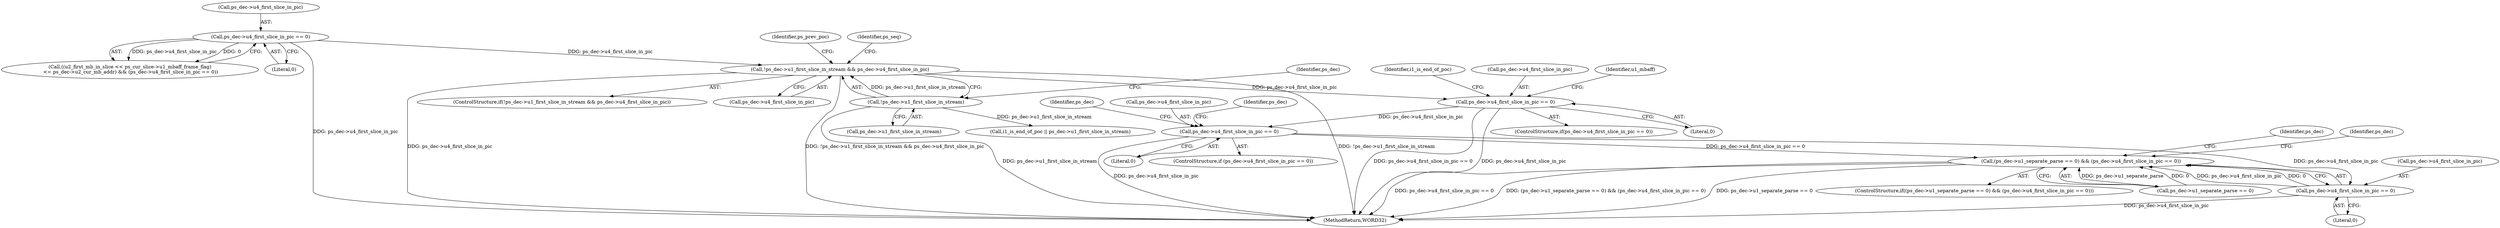 digraph "0_Android_0b23c81c3dd9ec38f7e6806a3955fed1925541a0_2@pointer" {
"1000887" [label="(Call,ps_dec->u4_first_slice_in_pic == 0)"];
"1000468" [label="(Call,!ps_dec->u1_first_slice_in_stream && ps_dec->u4_first_slice_in_pic)"];
"1000469" [label="(Call,!ps_dec->u1_first_slice_in_stream)"];
"1000256" [label="(Call,ps_dec->u4_first_slice_in_pic == 0)"];
"1001256" [label="(Call,ps_dec->u4_first_slice_in_pic == 0)"];
"1001271" [label="(Call,(ps_dec->u1_separate_parse == 0) && (ps_dec->u4_first_slice_in_pic == 0))"];
"1001277" [label="(Call,ps_dec->u4_first_slice_in_pic == 0)"];
"1002589" [label="(MethodReturn,WORD32)"];
"1000887" [label="(Call,ps_dec->u4_first_slice_in_pic == 0)"];
"1000479" [label="(Identifier,ps_prev_poc)"];
"1000888" [label="(Call,ps_dec->u4_first_slice_in_pic)"];
"1001257" [label="(Call,ps_dec->u4_first_slice_in_pic)"];
"1001255" [label="(ControlStructure,if (ps_dec->u4_first_slice_in_pic == 0))"];
"1001285" [label="(Identifier,ps_dec)"];
"1000469" [label="(Call,!ps_dec->u1_first_slice_in_stream)"];
"1001274" [label="(Identifier,ps_dec)"];
"1001260" [label="(Literal,0)"];
"1001272" [label="(Call,ps_dec->u1_separate_parse == 0)"];
"1001281" [label="(Literal,0)"];
"1000256" [label="(Call,ps_dec->u4_first_slice_in_pic == 0)"];
"1001271" [label="(Call,(ps_dec->u1_separate_parse == 0) && (ps_dec->u4_first_slice_in_pic == 0))"];
"1001264" [label="(Identifier,ps_dec)"];
"1000886" [label="(ControlStructure,if(ps_dec->u4_first_slice_in_pic == 0))"];
"1001256" [label="(Call,ps_dec->u4_first_slice_in_pic == 0)"];
"1000260" [label="(Literal,0)"];
"1001289" [label="(Identifier,ps_dec)"];
"1000257" [label="(Call,ps_dec->u4_first_slice_in_pic)"];
"1000621" [label="(Identifier,ps_seq)"];
"1000891" [label="(Literal,0)"];
"1000470" [label="(Call,ps_dec->u1_first_slice_in_stream)"];
"1000246" [label="(Call,((u2_first_mb_in_slice << ps_cur_slice->u1_mbaff_frame_flag)\n <= ps_dec->u2_cur_mb_addr) && (ps_dec->u4_first_slice_in_pic == 0))"];
"1000921" [label="(Identifier,u1_mbaff)"];
"1000467" [label="(ControlStructure,if(!ps_dec->u1_first_slice_in_stream && ps_dec->u4_first_slice_in_pic))"];
"1000894" [label="(Identifier,i1_is_end_of_poc)"];
"1001277" [label="(Call,ps_dec->u4_first_slice_in_pic == 0)"];
"1001278" [label="(Call,ps_dec->u4_first_slice_in_pic)"];
"1000473" [label="(Call,ps_dec->u4_first_slice_in_pic)"];
"1000468" [label="(Call,!ps_dec->u1_first_slice_in_stream && ps_dec->u4_first_slice_in_pic)"];
"1000474" [label="(Identifier,ps_dec)"];
"1001270" [label="(ControlStructure,if((ps_dec->u1_separate_parse == 0) && (ps_dec->u4_first_slice_in_pic == 0)))"];
"1000932" [label="(Call,i1_is_end_of_poc || ps_dec->u1_first_slice_in_stream)"];
"1000887" -> "1000886"  [label="AST: "];
"1000887" -> "1000891"  [label="CFG: "];
"1000888" -> "1000887"  [label="AST: "];
"1000891" -> "1000887"  [label="AST: "];
"1000894" -> "1000887"  [label="CFG: "];
"1000921" -> "1000887"  [label="CFG: "];
"1000887" -> "1002589"  [label="DDG: ps_dec->u4_first_slice_in_pic == 0"];
"1000887" -> "1002589"  [label="DDG: ps_dec->u4_first_slice_in_pic"];
"1000468" -> "1000887"  [label="DDG: ps_dec->u4_first_slice_in_pic"];
"1000887" -> "1001256"  [label="DDG: ps_dec->u4_first_slice_in_pic"];
"1000468" -> "1000467"  [label="AST: "];
"1000468" -> "1000469"  [label="CFG: "];
"1000468" -> "1000473"  [label="CFG: "];
"1000469" -> "1000468"  [label="AST: "];
"1000473" -> "1000468"  [label="AST: "];
"1000479" -> "1000468"  [label="CFG: "];
"1000621" -> "1000468"  [label="CFG: "];
"1000468" -> "1002589"  [label="DDG: !ps_dec->u1_first_slice_in_stream && ps_dec->u4_first_slice_in_pic"];
"1000468" -> "1002589"  [label="DDG: !ps_dec->u1_first_slice_in_stream"];
"1000468" -> "1002589"  [label="DDG: ps_dec->u4_first_slice_in_pic"];
"1000469" -> "1000468"  [label="DDG: ps_dec->u1_first_slice_in_stream"];
"1000256" -> "1000468"  [label="DDG: ps_dec->u4_first_slice_in_pic"];
"1000469" -> "1000470"  [label="CFG: "];
"1000470" -> "1000469"  [label="AST: "];
"1000474" -> "1000469"  [label="CFG: "];
"1000469" -> "1002589"  [label="DDG: ps_dec->u1_first_slice_in_stream"];
"1000469" -> "1000932"  [label="DDG: ps_dec->u1_first_slice_in_stream"];
"1000256" -> "1000246"  [label="AST: "];
"1000256" -> "1000260"  [label="CFG: "];
"1000257" -> "1000256"  [label="AST: "];
"1000260" -> "1000256"  [label="AST: "];
"1000246" -> "1000256"  [label="CFG: "];
"1000256" -> "1002589"  [label="DDG: ps_dec->u4_first_slice_in_pic"];
"1000256" -> "1000246"  [label="DDG: ps_dec->u4_first_slice_in_pic"];
"1000256" -> "1000246"  [label="DDG: 0"];
"1001256" -> "1001255"  [label="AST: "];
"1001256" -> "1001260"  [label="CFG: "];
"1001257" -> "1001256"  [label="AST: "];
"1001260" -> "1001256"  [label="AST: "];
"1001264" -> "1001256"  [label="CFG: "];
"1001274" -> "1001256"  [label="CFG: "];
"1001256" -> "1002589"  [label="DDG: ps_dec->u4_first_slice_in_pic"];
"1001256" -> "1001271"  [label="DDG: ps_dec->u4_first_slice_in_pic == 0"];
"1001256" -> "1001277"  [label="DDG: ps_dec->u4_first_slice_in_pic"];
"1001271" -> "1001270"  [label="AST: "];
"1001271" -> "1001272"  [label="CFG: "];
"1001271" -> "1001277"  [label="CFG: "];
"1001272" -> "1001271"  [label="AST: "];
"1001277" -> "1001271"  [label="AST: "];
"1001285" -> "1001271"  [label="CFG: "];
"1001289" -> "1001271"  [label="CFG: "];
"1001271" -> "1002589"  [label="DDG: ps_dec->u4_first_slice_in_pic == 0"];
"1001271" -> "1002589"  [label="DDG: (ps_dec->u1_separate_parse == 0) && (ps_dec->u4_first_slice_in_pic == 0)"];
"1001271" -> "1002589"  [label="DDG: ps_dec->u1_separate_parse == 0"];
"1001272" -> "1001271"  [label="DDG: ps_dec->u1_separate_parse"];
"1001272" -> "1001271"  [label="DDG: 0"];
"1001277" -> "1001271"  [label="DDG: ps_dec->u4_first_slice_in_pic"];
"1001277" -> "1001271"  [label="DDG: 0"];
"1001277" -> "1001281"  [label="CFG: "];
"1001278" -> "1001277"  [label="AST: "];
"1001281" -> "1001277"  [label="AST: "];
"1001277" -> "1002589"  [label="DDG: ps_dec->u4_first_slice_in_pic"];
}
